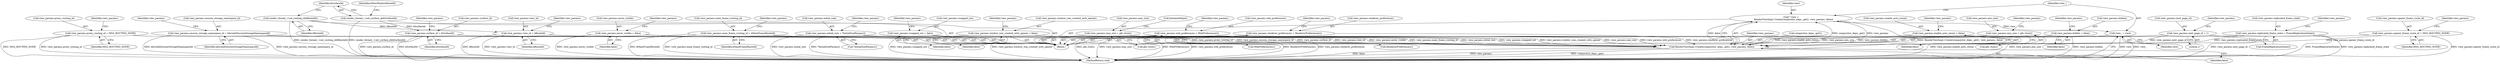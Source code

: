 digraph "0_Chrome_d926098e2e2be270c80a5ba25ab8a611b80b8556@pointer" {
"1000257" [label="(Call,view_ = view)"];
"1000251" [label="(Call,* view =\n       RenderViewImpl::Create(compositor_deps_.get(), view_params, false))"];
"1000253" [label="(Call,RenderViewImpl::Create(compositor_deps_.get(), view_params, false))"];
"1000158" [label="(Call,view_params.opener_frame_route_id = MSG_ROUTING_NONE)"];
"1000163" [label="(Call,view_params.window_was_created_with_opener = false)"];
"1000193" [label="(Call,view_params.session_storage_namespace_id = kInvalidSessionStorageNamespaceId)"];
"1000208" [label="(Call,view_params.proxy_routing_id = MSG_ROUTING_NONE)"];
"1000178" [label="(Call,view_params.view_id = kRouteId)"];
"1000122" [label="(Call,render_thread_->set_routing_id(kRouteId))"];
"1000218" [label="(Call,view_params.never_visible = false)"];
"1000183" [label="(Call,view_params.main_frame_routing_id = kMainFrameRouteId)"];
"1000228" [label="(Call,view_params.initial_size = *InitialSizeParams())"];
"1000198" [label="(Call,view_params.swapped_out = false)"];
"1000244" [label="(Call,view_params.max_size = gfx::Size())"];
"1000173" [label="(Call,view_params.web_preferences = WebPreferences())"];
"1000168" [label="(Call,view_params.renderer_preferences = RendererPreferences())"];
"1000234" [label="(Call,view_params.enable_auto_resize = false)"];
"1000239" [label="(Call,view_params.min_size = gfx::Size())"];
"1000213" [label="(Call,view_params.hidden = false)"];
"1000188" [label="(Call,view_params.surface_id = kSurfaceId)"];
"1000124" [label="(Call,render_thread_->set_surface_id(kSurfaceId))"];
"1000223" [label="(Call,view_params.next_page_id = 1)"];
"1000203" [label="(Call,view_params.replicated_frame_state = FrameReplicationState())"];
"1000202" [label="(Identifier,false)"];
"1000208" [label="(Call,view_params.proxy_routing_id = MSG_ROUTING_NONE)"];
"1000182" [label="(Identifier,kRouteId)"];
"1000212" [label="(Identifier,MSG_ROUTING_NONE)"];
"1000210" [label="(Identifier,view_params)"];
"1000194" [label="(Call,view_params.session_storage_namespace_id)"];
"1000197" [label="(Identifier,kInvalidSessionStorageNamespaceId)"];
"1000164" [label="(Call,view_params.window_was_created_with_opener)"];
"1000257" [label="(Call,view_ = view)"];
"1000222" [label="(Identifier,false)"];
"1000236" [label="(Identifier,view_params)"];
"1000127" [label="(Identifier,kNewWindowRouteId)"];
"1000190" [label="(Identifier,view_params)"];
"1000260" [label="(MethodReturn,void)"];
"1000193" [label="(Call,view_params.session_storage_namespace_id = kInvalidSessionStorageNamespaceId)"];
"1000253" [label="(Call,RenderViewImpl::Create(compositor_deps_.get(), view_params, false))"];
"1000188" [label="(Call,view_params.surface_id = kSurfaceId)"];
"1000165" [label="(Identifier,view_params)"];
"1000249" [label="(Call,InitializeMojo())"];
"1000217" [label="(Identifier,false)"];
"1000234" [label="(Call,view_params.enable_auto_resize = false)"];
"1000167" [label="(Identifier,false)"];
"1000195" [label="(Identifier,view_params)"];
"1000173" [label="(Call,view_params.web_preferences = WebPreferences())"];
"1000199" [label="(Call,view_params.swapped_out)"];
"1000159" [label="(Call,view_params.opener_frame_route_id)"];
"1000170" [label="(Identifier,view_params)"];
"1000177" [label="(Call,WebPreferences())"];
"1000251" [label="(Call,* view =\n       RenderViewImpl::Create(compositor_deps_.get(), view_params, false))"];
"1000158" [label="(Call,view_params.opener_frame_route_id = MSG_ROUTING_NONE)"];
"1000238" [label="(Identifier,false)"];
"1000241" [label="(Identifier,view_params)"];
"1000174" [label="(Call,view_params.web_preferences)"];
"1000232" [label="(Call,*InitialSizeParams())"];
"1000184" [label="(Call,view_params.main_frame_routing_id)"];
"1000214" [label="(Call,view_params.hidden)"];
"1000189" [label="(Call,view_params.surface_id)"];
"1000172" [label="(Call,RendererPreferences())"];
"1000123" [label="(Identifier,kRouteId)"];
"1000101" [label="(Block,)"];
"1000248" [label="(Call,gfx::Size())"];
"1000205" [label="(Identifier,view_params)"];
"1000125" [label="(Identifier,kSurfaceId)"];
"1000258" [label="(Identifier,view_)"];
"1000179" [label="(Call,view_params.view_id)"];
"1000246" [label="(Identifier,view_params)"];
"1000162" [label="(Identifier,MSG_ROUTING_NONE)"];
"1000220" [label="(Identifier,view_params)"];
"1000223" [label="(Call,view_params.next_page_id = 1)"];
"1000207" [label="(Call,FrameReplicationState())"];
"1000252" [label="(Identifier,view)"];
"1000124" [label="(Call,render_thread_->set_surface_id(kSurfaceId))"];
"1000225" [label="(Identifier,view_params)"];
"1000239" [label="(Call,view_params.min_size = gfx::Size())"];
"1000122" [label="(Call,render_thread_->set_routing_id(kRouteId))"];
"1000215" [label="(Identifier,view_params)"];
"1000256" [label="(Identifier,false)"];
"1000219" [label="(Call,view_params.never_visible)"];
"1000203" [label="(Call,view_params.replicated_frame_state = FrameReplicationState())"];
"1000244" [label="(Call,view_params.max_size = gfx::Size())"];
"1000192" [label="(Identifier,kSurfaceId)"];
"1000230" [label="(Identifier,view_params)"];
"1000183" [label="(Call,view_params.main_frame_routing_id = kMainFrameRouteId)"];
"1000200" [label="(Identifier,view_params)"];
"1000185" [label="(Identifier,view_params)"];
"1000259" [label="(Identifier,view)"];
"1000209" [label="(Call,view_params.proxy_routing_id)"];
"1000227" [label="(Literal,1)"];
"1000178" [label="(Call,view_params.view_id = kRouteId)"];
"1000169" [label="(Call,view_params.renderer_preferences)"];
"1000163" [label="(Call,view_params.window_was_created_with_opener = false)"];
"1000224" [label="(Call,view_params.next_page_id)"];
"1000255" [label="(Identifier,view_params)"];
"1000175" [label="(Identifier,view_params)"];
"1000235" [label="(Call,view_params.enable_auto_resize)"];
"1000213" [label="(Call,view_params.hidden = false)"];
"1000218" [label="(Call,view_params.never_visible = false)"];
"1000228" [label="(Call,view_params.initial_size = *InitialSizeParams())"];
"1000187" [label="(Identifier,kMainFrameRouteId)"];
"1000254" [label="(Call,compositor_deps_.get())"];
"1000204" [label="(Call,view_params.replicated_frame_state)"];
"1000240" [label="(Call,view_params.min_size)"];
"1000245" [label="(Call,view_params.max_size)"];
"1000180" [label="(Identifier,view_params)"];
"1000243" [label="(Call,gfx::Size())"];
"1000229" [label="(Call,view_params.initial_size)"];
"1000168" [label="(Call,view_params.renderer_preferences = RendererPreferences())"];
"1000198" [label="(Call,view_params.swapped_out = false)"];
"1000257" -> "1000101"  [label="AST: "];
"1000257" -> "1000259"  [label="CFG: "];
"1000258" -> "1000257"  [label="AST: "];
"1000259" -> "1000257"  [label="AST: "];
"1000260" -> "1000257"  [label="CFG: "];
"1000257" -> "1000260"  [label="DDG: view"];
"1000257" -> "1000260"  [label="DDG: view_"];
"1000251" -> "1000257"  [label="DDG: view"];
"1000251" -> "1000101"  [label="AST: "];
"1000251" -> "1000253"  [label="CFG: "];
"1000252" -> "1000251"  [label="AST: "];
"1000253" -> "1000251"  [label="AST: "];
"1000258" -> "1000251"  [label="CFG: "];
"1000251" -> "1000260"  [label="DDG: RenderViewImpl::Create(compositor_deps_.get(), view_params, false)"];
"1000253" -> "1000251"  [label="DDG: compositor_deps_.get()"];
"1000253" -> "1000251"  [label="DDG: view_params"];
"1000253" -> "1000251"  [label="DDG: false"];
"1000253" -> "1000256"  [label="CFG: "];
"1000254" -> "1000253"  [label="AST: "];
"1000255" -> "1000253"  [label="AST: "];
"1000256" -> "1000253"  [label="AST: "];
"1000253" -> "1000260"  [label="DDG: view_params"];
"1000253" -> "1000260"  [label="DDG: compositor_deps_.get()"];
"1000253" -> "1000260"  [label="DDG: false"];
"1000158" -> "1000253"  [label="DDG: view_params.opener_frame_route_id"];
"1000163" -> "1000253"  [label="DDG: view_params.window_was_created_with_opener"];
"1000193" -> "1000253"  [label="DDG: view_params.session_storage_namespace_id"];
"1000208" -> "1000253"  [label="DDG: view_params.proxy_routing_id"];
"1000178" -> "1000253"  [label="DDG: view_params.view_id"];
"1000218" -> "1000253"  [label="DDG: view_params.never_visible"];
"1000183" -> "1000253"  [label="DDG: view_params.main_frame_routing_id"];
"1000228" -> "1000253"  [label="DDG: view_params.initial_size"];
"1000198" -> "1000253"  [label="DDG: view_params.swapped_out"];
"1000244" -> "1000253"  [label="DDG: view_params.max_size"];
"1000173" -> "1000253"  [label="DDG: view_params.web_preferences"];
"1000168" -> "1000253"  [label="DDG: view_params.renderer_preferences"];
"1000234" -> "1000253"  [label="DDG: view_params.enable_auto_resize"];
"1000239" -> "1000253"  [label="DDG: view_params.min_size"];
"1000213" -> "1000253"  [label="DDG: view_params.hidden"];
"1000188" -> "1000253"  [label="DDG: view_params.surface_id"];
"1000223" -> "1000253"  [label="DDG: view_params.next_page_id"];
"1000203" -> "1000253"  [label="DDG: view_params.replicated_frame_state"];
"1000158" -> "1000101"  [label="AST: "];
"1000158" -> "1000162"  [label="CFG: "];
"1000159" -> "1000158"  [label="AST: "];
"1000162" -> "1000158"  [label="AST: "];
"1000165" -> "1000158"  [label="CFG: "];
"1000158" -> "1000260"  [label="DDG: view_params.opener_frame_route_id"];
"1000163" -> "1000101"  [label="AST: "];
"1000163" -> "1000167"  [label="CFG: "];
"1000164" -> "1000163"  [label="AST: "];
"1000167" -> "1000163"  [label="AST: "];
"1000170" -> "1000163"  [label="CFG: "];
"1000163" -> "1000260"  [label="DDG: view_params.window_was_created_with_opener"];
"1000193" -> "1000101"  [label="AST: "];
"1000193" -> "1000197"  [label="CFG: "];
"1000194" -> "1000193"  [label="AST: "];
"1000197" -> "1000193"  [label="AST: "];
"1000200" -> "1000193"  [label="CFG: "];
"1000193" -> "1000260"  [label="DDG: view_params.session_storage_namespace_id"];
"1000193" -> "1000260"  [label="DDG: kInvalidSessionStorageNamespaceId"];
"1000208" -> "1000101"  [label="AST: "];
"1000208" -> "1000212"  [label="CFG: "];
"1000209" -> "1000208"  [label="AST: "];
"1000212" -> "1000208"  [label="AST: "];
"1000215" -> "1000208"  [label="CFG: "];
"1000208" -> "1000260"  [label="DDG: MSG_ROUTING_NONE"];
"1000208" -> "1000260"  [label="DDG: view_params.proxy_routing_id"];
"1000178" -> "1000101"  [label="AST: "];
"1000178" -> "1000182"  [label="CFG: "];
"1000179" -> "1000178"  [label="AST: "];
"1000182" -> "1000178"  [label="AST: "];
"1000185" -> "1000178"  [label="CFG: "];
"1000178" -> "1000260"  [label="DDG: kRouteId"];
"1000178" -> "1000260"  [label="DDG: view_params.view_id"];
"1000122" -> "1000178"  [label="DDG: kRouteId"];
"1000122" -> "1000101"  [label="AST: "];
"1000122" -> "1000123"  [label="CFG: "];
"1000123" -> "1000122"  [label="AST: "];
"1000125" -> "1000122"  [label="CFG: "];
"1000122" -> "1000260"  [label="DDG: render_thread_->set_routing_id(kRouteId)"];
"1000218" -> "1000101"  [label="AST: "];
"1000218" -> "1000222"  [label="CFG: "];
"1000219" -> "1000218"  [label="AST: "];
"1000222" -> "1000218"  [label="AST: "];
"1000225" -> "1000218"  [label="CFG: "];
"1000218" -> "1000260"  [label="DDG: view_params.never_visible"];
"1000183" -> "1000101"  [label="AST: "];
"1000183" -> "1000187"  [label="CFG: "];
"1000184" -> "1000183"  [label="AST: "];
"1000187" -> "1000183"  [label="AST: "];
"1000190" -> "1000183"  [label="CFG: "];
"1000183" -> "1000260"  [label="DDG: kMainFrameRouteId"];
"1000183" -> "1000260"  [label="DDG: view_params.main_frame_routing_id"];
"1000228" -> "1000101"  [label="AST: "];
"1000228" -> "1000232"  [label="CFG: "];
"1000229" -> "1000228"  [label="AST: "];
"1000232" -> "1000228"  [label="AST: "];
"1000236" -> "1000228"  [label="CFG: "];
"1000228" -> "1000260"  [label="DDG: view_params.initial_size"];
"1000228" -> "1000260"  [label="DDG: *InitialSizeParams()"];
"1000198" -> "1000101"  [label="AST: "];
"1000198" -> "1000202"  [label="CFG: "];
"1000199" -> "1000198"  [label="AST: "];
"1000202" -> "1000198"  [label="AST: "];
"1000205" -> "1000198"  [label="CFG: "];
"1000198" -> "1000260"  [label="DDG: view_params.swapped_out"];
"1000244" -> "1000101"  [label="AST: "];
"1000244" -> "1000248"  [label="CFG: "];
"1000245" -> "1000244"  [label="AST: "];
"1000248" -> "1000244"  [label="AST: "];
"1000249" -> "1000244"  [label="CFG: "];
"1000244" -> "1000260"  [label="DDG: gfx::Size()"];
"1000244" -> "1000260"  [label="DDG: view_params.max_size"];
"1000173" -> "1000101"  [label="AST: "];
"1000173" -> "1000177"  [label="CFG: "];
"1000174" -> "1000173"  [label="AST: "];
"1000177" -> "1000173"  [label="AST: "];
"1000180" -> "1000173"  [label="CFG: "];
"1000173" -> "1000260"  [label="DDG: WebPreferences()"];
"1000173" -> "1000260"  [label="DDG: view_params.web_preferences"];
"1000168" -> "1000101"  [label="AST: "];
"1000168" -> "1000172"  [label="CFG: "];
"1000169" -> "1000168"  [label="AST: "];
"1000172" -> "1000168"  [label="AST: "];
"1000175" -> "1000168"  [label="CFG: "];
"1000168" -> "1000260"  [label="DDG: RendererPreferences()"];
"1000168" -> "1000260"  [label="DDG: view_params.renderer_preferences"];
"1000234" -> "1000101"  [label="AST: "];
"1000234" -> "1000238"  [label="CFG: "];
"1000235" -> "1000234"  [label="AST: "];
"1000238" -> "1000234"  [label="AST: "];
"1000241" -> "1000234"  [label="CFG: "];
"1000234" -> "1000260"  [label="DDG: view_params.enable_auto_resize"];
"1000239" -> "1000101"  [label="AST: "];
"1000239" -> "1000243"  [label="CFG: "];
"1000240" -> "1000239"  [label="AST: "];
"1000243" -> "1000239"  [label="AST: "];
"1000246" -> "1000239"  [label="CFG: "];
"1000239" -> "1000260"  [label="DDG: view_params.min_size"];
"1000213" -> "1000101"  [label="AST: "];
"1000213" -> "1000217"  [label="CFG: "];
"1000214" -> "1000213"  [label="AST: "];
"1000217" -> "1000213"  [label="AST: "];
"1000220" -> "1000213"  [label="CFG: "];
"1000213" -> "1000260"  [label="DDG: view_params.hidden"];
"1000188" -> "1000101"  [label="AST: "];
"1000188" -> "1000192"  [label="CFG: "];
"1000189" -> "1000188"  [label="AST: "];
"1000192" -> "1000188"  [label="AST: "];
"1000195" -> "1000188"  [label="CFG: "];
"1000188" -> "1000260"  [label="DDG: view_params.surface_id"];
"1000188" -> "1000260"  [label="DDG: kSurfaceId"];
"1000124" -> "1000188"  [label="DDG: kSurfaceId"];
"1000124" -> "1000101"  [label="AST: "];
"1000124" -> "1000125"  [label="CFG: "];
"1000125" -> "1000124"  [label="AST: "];
"1000127" -> "1000124"  [label="CFG: "];
"1000124" -> "1000260"  [label="DDG: render_thread_->set_surface_id(kSurfaceId)"];
"1000223" -> "1000101"  [label="AST: "];
"1000223" -> "1000227"  [label="CFG: "];
"1000224" -> "1000223"  [label="AST: "];
"1000227" -> "1000223"  [label="AST: "];
"1000230" -> "1000223"  [label="CFG: "];
"1000223" -> "1000260"  [label="DDG: view_params.next_page_id"];
"1000203" -> "1000101"  [label="AST: "];
"1000203" -> "1000207"  [label="CFG: "];
"1000204" -> "1000203"  [label="AST: "];
"1000207" -> "1000203"  [label="AST: "];
"1000210" -> "1000203"  [label="CFG: "];
"1000203" -> "1000260"  [label="DDG: FrameReplicationState()"];
"1000203" -> "1000260"  [label="DDG: view_params.replicated_frame_state"];
}
